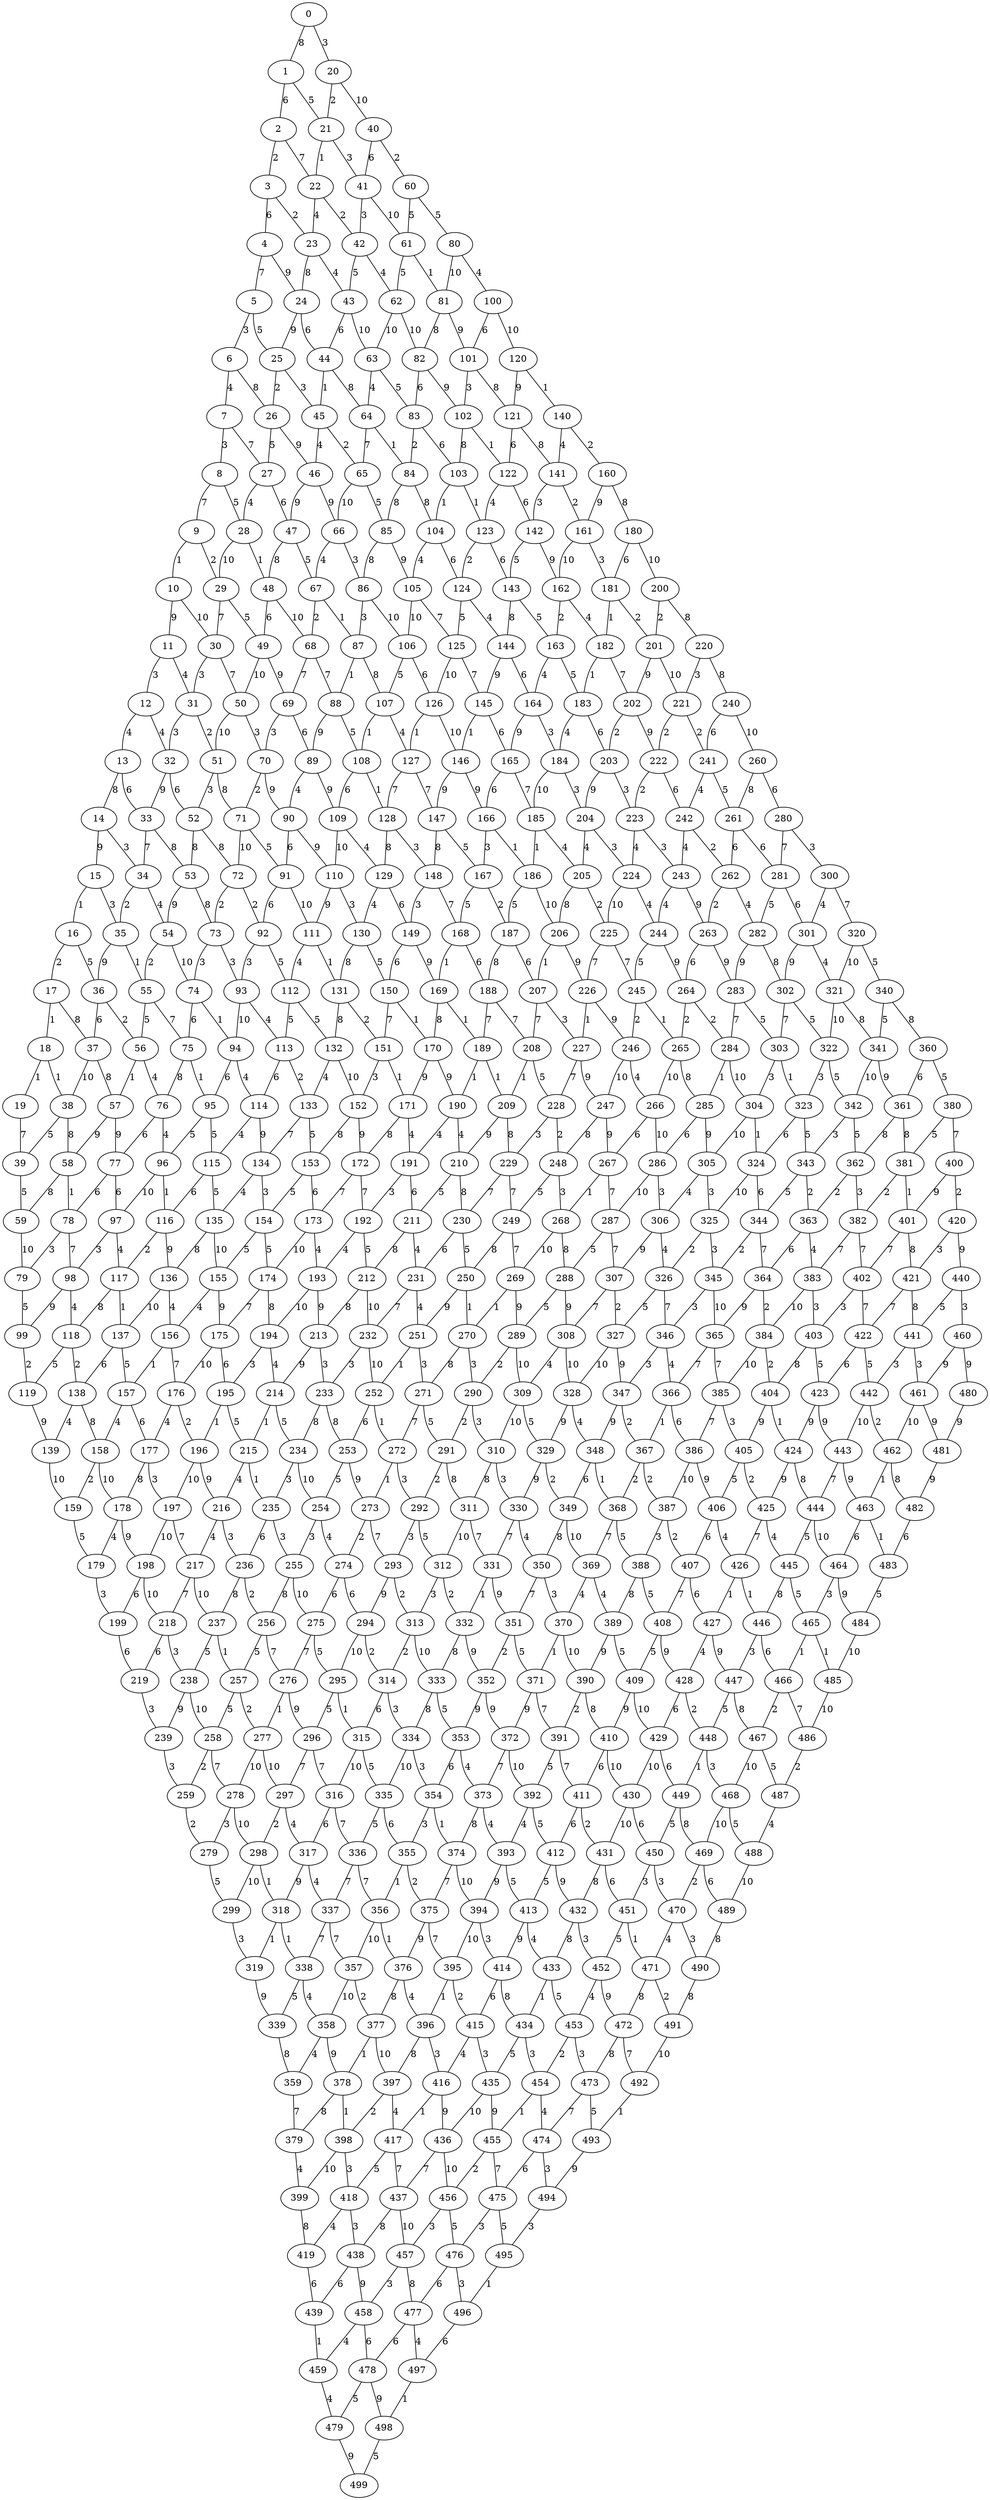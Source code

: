 graph {
	0 [label=0]
	1 [label=1]
	2 [label=2]
	3 [label=3]
	4 [label=4]
	5 [label=5]
	6 [label=6]
	7 [label=7]
	8 [label=8]
	9 [label=9]
	10 [label=10]
	11 [label=11]
	12 [label=12]
	13 [label=13]
	14 [label=14]
	15 [label=15]
	16 [label=16]
	17 [label=17]
	18 [label=18]
	19 [label=19]
	20 [label=20]
	21 [label=21]
	22 [label=22]
	23 [label=23]
	24 [label=24]
	25 [label=25]
	26 [label=26]
	27 [label=27]
	28 [label=28]
	29 [label=29]
	30 [label=30]
	31 [label=31]
	32 [label=32]
	33 [label=33]
	34 [label=34]
	35 [label=35]
	36 [label=36]
	37 [label=37]
	38 [label=38]
	39 [label=39]
	40 [label=40]
	41 [label=41]
	42 [label=42]
	43 [label=43]
	44 [label=44]
	45 [label=45]
	46 [label=46]
	47 [label=47]
	48 [label=48]
	49 [label=49]
	50 [label=50]
	51 [label=51]
	52 [label=52]
	53 [label=53]
	54 [label=54]
	55 [label=55]
	56 [label=56]
	57 [label=57]
	58 [label=58]
	59 [label=59]
	60 [label=60]
	61 [label=61]
	62 [label=62]
	63 [label=63]
	64 [label=64]
	65 [label=65]
	66 [label=66]
	67 [label=67]
	68 [label=68]
	69 [label=69]
	70 [label=70]
	71 [label=71]
	72 [label=72]
	73 [label=73]
	74 [label=74]
	75 [label=75]
	76 [label=76]
	77 [label=77]
	78 [label=78]
	79 [label=79]
	80 [label=80]
	81 [label=81]
	82 [label=82]
	83 [label=83]
	84 [label=84]
	85 [label=85]
	86 [label=86]
	87 [label=87]
	88 [label=88]
	89 [label=89]
	90 [label=90]
	91 [label=91]
	92 [label=92]
	93 [label=93]
	94 [label=94]
	95 [label=95]
	96 [label=96]
	97 [label=97]
	98 [label=98]
	99 [label=99]
	100 [label=100]
	101 [label=101]
	102 [label=102]
	103 [label=103]
	104 [label=104]
	105 [label=105]
	106 [label=106]
	107 [label=107]
	108 [label=108]
	109 [label=109]
	110 [label=110]
	111 [label=111]
	112 [label=112]
	113 [label=113]
	114 [label=114]
	115 [label=115]
	116 [label=116]
	117 [label=117]
	118 [label=118]
	119 [label=119]
	120 [label=120]
	121 [label=121]
	122 [label=122]
	123 [label=123]
	124 [label=124]
	125 [label=125]
	126 [label=126]
	127 [label=127]
	128 [label=128]
	129 [label=129]
	130 [label=130]
	131 [label=131]
	132 [label=132]
	133 [label=133]
	134 [label=134]
	135 [label=135]
	136 [label=136]
	137 [label=137]
	138 [label=138]
	139 [label=139]
	140 [label=140]
	141 [label=141]
	142 [label=142]
	143 [label=143]
	144 [label=144]
	145 [label=145]
	146 [label=146]
	147 [label=147]
	148 [label=148]
	149 [label=149]
	150 [label=150]
	151 [label=151]
	152 [label=152]
	153 [label=153]
	154 [label=154]
	155 [label=155]
	156 [label=156]
	157 [label=157]
	158 [label=158]
	159 [label=159]
	160 [label=160]
	161 [label=161]
	162 [label=162]
	163 [label=163]
	164 [label=164]
	165 [label=165]
	166 [label=166]
	167 [label=167]
	168 [label=168]
	169 [label=169]
	170 [label=170]
	171 [label=171]
	172 [label=172]
	173 [label=173]
	174 [label=174]
	175 [label=175]
	176 [label=176]
	177 [label=177]
	178 [label=178]
	179 [label=179]
	180 [label=180]
	181 [label=181]
	182 [label=182]
	183 [label=183]
	184 [label=184]
	185 [label=185]
	186 [label=186]
	187 [label=187]
	188 [label=188]
	189 [label=189]
	190 [label=190]
	191 [label=191]
	192 [label=192]
	193 [label=193]
	194 [label=194]
	195 [label=195]
	196 [label=196]
	197 [label=197]
	198 [label=198]
	199 [label=199]
	200 [label=200]
	201 [label=201]
	202 [label=202]
	203 [label=203]
	204 [label=204]
	205 [label=205]
	206 [label=206]
	207 [label=207]
	208 [label=208]
	209 [label=209]
	210 [label=210]
	211 [label=211]
	212 [label=212]
	213 [label=213]
	214 [label=214]
	215 [label=215]
	216 [label=216]
	217 [label=217]
	218 [label=218]
	219 [label=219]
	220 [label=220]
	221 [label=221]
	222 [label=222]
	223 [label=223]
	224 [label=224]
	225 [label=225]
	226 [label=226]
	227 [label=227]
	228 [label=228]
	229 [label=229]
	230 [label=230]
	231 [label=231]
	232 [label=232]
	233 [label=233]
	234 [label=234]
	235 [label=235]
	236 [label=236]
	237 [label=237]
	238 [label=238]
	239 [label=239]
	240 [label=240]
	241 [label=241]
	242 [label=242]
	243 [label=243]
	244 [label=244]
	245 [label=245]
	246 [label=246]
	247 [label=247]
	248 [label=248]
	249 [label=249]
	250 [label=250]
	251 [label=251]
	252 [label=252]
	253 [label=253]
	254 [label=254]
	255 [label=255]
	256 [label=256]
	257 [label=257]
	258 [label=258]
	259 [label=259]
	260 [label=260]
	261 [label=261]
	262 [label=262]
	263 [label=263]
	264 [label=264]
	265 [label=265]
	266 [label=266]
	267 [label=267]
	268 [label=268]
	269 [label=269]
	270 [label=270]
	271 [label=271]
	272 [label=272]
	273 [label=273]
	274 [label=274]
	275 [label=275]
	276 [label=276]
	277 [label=277]
	278 [label=278]
	279 [label=279]
	280 [label=280]
	281 [label=281]
	282 [label=282]
	283 [label=283]
	284 [label=284]
	285 [label=285]
	286 [label=286]
	287 [label=287]
	288 [label=288]
	289 [label=289]
	290 [label=290]
	291 [label=291]
	292 [label=292]
	293 [label=293]
	294 [label=294]
	295 [label=295]
	296 [label=296]
	297 [label=297]
	298 [label=298]
	299 [label=299]
	300 [label=300]
	301 [label=301]
	302 [label=302]
	303 [label=303]
	304 [label=304]
	305 [label=305]
	306 [label=306]
	307 [label=307]
	308 [label=308]
	309 [label=309]
	310 [label=310]
	311 [label=311]
	312 [label=312]
	313 [label=313]
	314 [label=314]
	315 [label=315]
	316 [label=316]
	317 [label=317]
	318 [label=318]
	319 [label=319]
	320 [label=320]
	321 [label=321]
	322 [label=322]
	323 [label=323]
	324 [label=324]
	325 [label=325]
	326 [label=326]
	327 [label=327]
	328 [label=328]
	329 [label=329]
	330 [label=330]
	331 [label=331]
	332 [label=332]
	333 [label=333]
	334 [label=334]
	335 [label=335]
	336 [label=336]
	337 [label=337]
	338 [label=338]
	339 [label=339]
	340 [label=340]
	341 [label=341]
	342 [label=342]
	343 [label=343]
	344 [label=344]
	345 [label=345]
	346 [label=346]
	347 [label=347]
	348 [label=348]
	349 [label=349]
	350 [label=350]
	351 [label=351]
	352 [label=352]
	353 [label=353]
	354 [label=354]
	355 [label=355]
	356 [label=356]
	357 [label=357]
	358 [label=358]
	359 [label=359]
	360 [label=360]
	361 [label=361]
	362 [label=362]
	363 [label=363]
	364 [label=364]
	365 [label=365]
	366 [label=366]
	367 [label=367]
	368 [label=368]
	369 [label=369]
	370 [label=370]
	371 [label=371]
	372 [label=372]
	373 [label=373]
	374 [label=374]
	375 [label=375]
	376 [label=376]
	377 [label=377]
	378 [label=378]
	379 [label=379]
	380 [label=380]
	381 [label=381]
	382 [label=382]
	383 [label=383]
	384 [label=384]
	385 [label=385]
	386 [label=386]
	387 [label=387]
	388 [label=388]
	389 [label=389]
	390 [label=390]
	391 [label=391]
	392 [label=392]
	393 [label=393]
	394 [label=394]
	395 [label=395]
	396 [label=396]
	397 [label=397]
	398 [label=398]
	399 [label=399]
	400 [label=400]
	401 [label=401]
	402 [label=402]
	403 [label=403]
	404 [label=404]
	405 [label=405]
	406 [label=406]
	407 [label=407]
	408 [label=408]
	409 [label=409]
	410 [label=410]
	411 [label=411]
	412 [label=412]
	413 [label=413]
	414 [label=414]
	415 [label=415]
	416 [label=416]
	417 [label=417]
	418 [label=418]
	419 [label=419]
	420 [label=420]
	421 [label=421]
	422 [label=422]
	423 [label=423]
	424 [label=424]
	425 [label=425]
	426 [label=426]
	427 [label=427]
	428 [label=428]
	429 [label=429]
	430 [label=430]
	431 [label=431]
	432 [label=432]
	433 [label=433]
	434 [label=434]
	435 [label=435]
	436 [label=436]
	437 [label=437]
	438 [label=438]
	439 [label=439]
	440 [label=440]
	441 [label=441]
	442 [label=442]
	443 [label=443]
	444 [label=444]
	445 [label=445]
	446 [label=446]
	447 [label=447]
	448 [label=448]
	449 [label=449]
	450 [label=450]
	451 [label=451]
	452 [label=452]
	453 [label=453]
	454 [label=454]
	455 [label=455]
	456 [label=456]
	457 [label=457]
	458 [label=458]
	459 [label=459]
	460 [label=460]
	461 [label=461]
	462 [label=462]
	463 [label=463]
	464 [label=464]
	465 [label=465]
	466 [label=466]
	467 [label=467]
	468 [label=468]
	469 [label=469]
	470 [label=470]
	471 [label=471]
	472 [label=472]
	473 [label=473]
	474 [label=474]
	475 [label=475]
	476 [label=476]
	477 [label=477]
	478 [label=478]
	479 [label=479]
	480 [label=480]
	481 [label=481]
	482 [label=482]
	483 [label=483]
	484 [label=484]
	485 [label=485]
	486 [label=486]
	487 [label=487]
	488 [label=488]
	489 [label=489]
	490 [label=490]
	491 [label=491]
	492 [label=492]
	493 [label=493]
	494 [label=494]
	495 [label=495]
	496 [label=496]
	497 [label=497]
	498 [label=498]
	499 [label=499]
	0 -- 20 [label=3]
	0 -- 1 [label=8]
	1 -- 21 [label=5]
	1 -- 2 [label=6]
	2 -- 22 [label=7]
	2 -- 3 [label=2]
	3 -- 23 [label=2]
	3 -- 4 [label=6]
	4 -- 24 [label=9]
	4 -- 5 [label=7]
	5 -- 25 [label=5]
	5 -- 6 [label=3]
	6 -- 26 [label=8]
	6 -- 7 [label=4]
	7 -- 27 [label=7]
	7 -- 8 [label=3]
	8 -- 28 [label=5]
	8 -- 9 [label=7]
	9 -- 29 [label=2]
	9 -- 10 [label=1]
	10 -- 30 [label=10]
	10 -- 11 [label=9]
	11 -- 31 [label=4]
	11 -- 12 [label=3]
	12 -- 32 [label=4]
	12 -- 13 [label=4]
	13 -- 33 [label=6]
	13 -- 14 [label=8]
	14 -- 34 [label=3]
	14 -- 15 [label=9]
	15 -- 35 [label=3]
	15 -- 16 [label=1]
	16 -- 36 [label=5]
	16 -- 17 [label=2]
	17 -- 37 [label=8]
	17 -- 18 [label=1]
	18 -- 38 [label=1]
	18 -- 19 [label=1]
	19 -- 39 [label=7]
	20 -- 40 [label=10]
	20 -- 21 [label=2]
	21 -- 41 [label=3]
	21 -- 22 [label=1]
	22 -- 42 [label=2]
	22 -- 23 [label=4]
	23 -- 43 [label=4]
	23 -- 24 [label=8]
	24 -- 44 [label=6]
	24 -- 25 [label=9]
	25 -- 45 [label=3]
	25 -- 26 [label=2]
	26 -- 46 [label=9]
	26 -- 27 [label=5]
	27 -- 47 [label=6]
	27 -- 28 [label=4]
	28 -- 48 [label=1]
	28 -- 29 [label=10]
	29 -- 49 [label=5]
	29 -- 30 [label=7]
	30 -- 50 [label=7]
	30 -- 31 [label=3]
	31 -- 51 [label=2]
	31 -- 32 [label=3]
	32 -- 52 [label=6]
	32 -- 33 [label=9]
	33 -- 53 [label=8]
	33 -- 34 [label=7]
	34 -- 54 [label=4]
	34 -- 35 [label=2]
	35 -- 55 [label=1]
	35 -- 36 [label=9]
	36 -- 56 [label=2]
	36 -- 37 [label=6]
	37 -- 57 [label=8]
	37 -- 38 [label=10]
	38 -- 58 [label=8]
	38 -- 39 [label=5]
	39 -- 59 [label=5]
	40 -- 60 [label=2]
	40 -- 41 [label=6]
	41 -- 61 [label=10]
	41 -- 42 [label=3]
	42 -- 62 [label=4]
	42 -- 43 [label=5]
	43 -- 63 [label=10]
	43 -- 44 [label=6]
	44 -- 64 [label=8]
	44 -- 45 [label=1]
	45 -- 65 [label=2]
	45 -- 46 [label=4]
	46 -- 66 [label=9]
	46 -- 47 [label=9]
	47 -- 67 [label=5]
	47 -- 48 [label=8]
	48 -- 68 [label=10]
	48 -- 49 [label=6]
	49 -- 69 [label=9]
	49 -- 50 [label=10]
	50 -- 70 [label=3]
	50 -- 51 [label=10]
	51 -- 71 [label=8]
	51 -- 52 [label=3]
	52 -- 72 [label=8]
	52 -- 53 [label=8]
	53 -- 73 [label=8]
	53 -- 54 [label=9]
	54 -- 74 [label=10]
	54 -- 55 [label=2]
	55 -- 75 [label=7]
	55 -- 56 [label=5]
	56 -- 76 [label=4]
	56 -- 57 [label=1]
	57 -- 77 [label=9]
	57 -- 58 [label=9]
	58 -- 78 [label=1]
	58 -- 59 [label=8]
	59 -- 79 [label=10]
	60 -- 80 [label=5]
	60 -- 61 [label=5]
	61 -- 81 [label=1]
	61 -- 62 [label=5]
	62 -- 82 [label=10]
	62 -- 63 [label=10]
	63 -- 83 [label=5]
	63 -- 64 [label=4]
	64 -- 84 [label=1]
	64 -- 65 [label=7]
	65 -- 85 [label=5]
	65 -- 66 [label=10]
	66 -- 86 [label=3]
	66 -- 67 [label=4]
	67 -- 87 [label=1]
	67 -- 68 [label=2]
	68 -- 88 [label=7]
	68 -- 69 [label=7]
	69 -- 89 [label=6]
	69 -- 70 [label=3]
	70 -- 90 [label=9]
	70 -- 71 [label=2]
	71 -- 91 [label=5]
	71 -- 72 [label=10]
	72 -- 92 [label=2]
	72 -- 73 [label=2]
	73 -- 93 [label=3]
	73 -- 74 [label=3]
	74 -- 94 [label=1]
	74 -- 75 [label=6]
	75 -- 95 [label=1]
	75 -- 76 [label=8]
	76 -- 96 [label=4]
	76 -- 77 [label=6]
	77 -- 97 [label=6]
	77 -- 78 [label=6]
	78 -- 98 [label=7]
	78 -- 79 [label=3]
	79 -- 99 [label=5]
	80 -- 100 [label=4]
	80 -- 81 [label=10]
	81 -- 101 [label=9]
	81 -- 82 [label=8]
	82 -- 102 [label=9]
	82 -- 83 [label=6]
	83 -- 103 [label=6]
	83 -- 84 [label=2]
	84 -- 104 [label=8]
	84 -- 85 [label=8]
	85 -- 105 [label=9]
	85 -- 86 [label=8]
	86 -- 106 [label=10]
	86 -- 87 [label=3]
	87 -- 107 [label=8]
	87 -- 88 [label=1]
	88 -- 108 [label=5]
	88 -- 89 [label=9]
	89 -- 109 [label=9]
	89 -- 90 [label=4]
	90 -- 110 [label=9]
	90 -- 91 [label=6]
	91 -- 111 [label=10]
	91 -- 92 [label=6]
	92 -- 112 [label=5]
	92 -- 93 [label=3]
	93 -- 113 [label=4]
	93 -- 94 [label=10]
	94 -- 114 [label=4]
	94 -- 95 [label=6]
	95 -- 115 [label=5]
	95 -- 96 [label=5]
	96 -- 116 [label=1]
	96 -- 97 [label=10]
	97 -- 117 [label=4]
	97 -- 98 [label=3]
	98 -- 118 [label=4]
	98 -- 99 [label=9]
	99 -- 119 [label=2]
	100 -- 120 [label=10]
	100 -- 101 [label=6]
	101 -- 121 [label=8]
	101 -- 102 [label=3]
	102 -- 122 [label=1]
	102 -- 103 [label=8]
	103 -- 123 [label=1]
	103 -- 104 [label=1]
	104 -- 124 [label=6]
	104 -- 105 [label=4]
	105 -- 125 [label=7]
	105 -- 106 [label=10]
	106 -- 126 [label=6]
	106 -- 107 [label=5]
	107 -- 127 [label=4]
	107 -- 108 [label=1]
	108 -- 128 [label=1]
	108 -- 109 [label=6]
	109 -- 129 [label=4]
	109 -- 110 [label=10]
	110 -- 130 [label=3]
	110 -- 111 [label=9]
	111 -- 131 [label=1]
	111 -- 112 [label=4]
	112 -- 132 [label=5]
	112 -- 113 [label=5]
	113 -- 133 [label=2]
	113 -- 114 [label=6]
	114 -- 134 [label=9]
	114 -- 115 [label=4]
	115 -- 135 [label=5]
	115 -- 116 [label=6]
	116 -- 136 [label=9]
	116 -- 117 [label=2]
	117 -- 137 [label=1]
	117 -- 118 [label=8]
	118 -- 138 [label=2]
	118 -- 119 [label=5]
	119 -- 139 [label=9]
	120 -- 140 [label=1]
	120 -- 121 [label=9]
	121 -- 141 [label=8]
	121 -- 122 [label=6]
	122 -- 142 [label=6]
	122 -- 123 [label=4]
	123 -- 143 [label=6]
	123 -- 124 [label=2]
	124 -- 144 [label=4]
	124 -- 125 [label=5]
	125 -- 145 [label=7]
	125 -- 126 [label=10]
	126 -- 146 [label=10]
	126 -- 127 [label=1]
	127 -- 147 [label=7]
	127 -- 128 [label=7]
	128 -- 148 [label=3]
	128 -- 129 [label=8]
	129 -- 149 [label=6]
	129 -- 130 [label=4]
	130 -- 150 [label=5]
	130 -- 131 [label=8]
	131 -- 151 [label=2]
	131 -- 132 [label=8]
	132 -- 152 [label=10]
	132 -- 133 [label=4]
	133 -- 153 [label=5]
	133 -- 134 [label=7]
	134 -- 154 [label=3]
	134 -- 135 [label=4]
	135 -- 155 [label=10]
	135 -- 136 [label=8]
	136 -- 156 [label=4]
	136 -- 137 [label=10]
	137 -- 157 [label=5]
	137 -- 138 [label=6]
	138 -- 158 [label=8]
	138 -- 139 [label=4]
	139 -- 159 [label=10]
	140 -- 160 [label=2]
	140 -- 141 [label=4]
	141 -- 161 [label=2]
	141 -- 142 [label=3]
	142 -- 162 [label=9]
	142 -- 143 [label=5]
	143 -- 163 [label=5]
	143 -- 144 [label=8]
	144 -- 164 [label=6]
	144 -- 145 [label=9]
	145 -- 165 [label=6]
	145 -- 146 [label=1]
	146 -- 166 [label=9]
	146 -- 147 [label=9]
	147 -- 167 [label=5]
	147 -- 148 [label=8]
	148 -- 168 [label=7]
	148 -- 149 [label=3]
	149 -- 169 [label=9]
	149 -- 150 [label=6]
	150 -- 170 [label=1]
	150 -- 151 [label=7]
	151 -- 171 [label=1]
	151 -- 152 [label=3]
	152 -- 172 [label=9]
	152 -- 153 [label=8]
	153 -- 173 [label=6]
	153 -- 154 [label=5]
	154 -- 174 [label=5]
	154 -- 155 [label=5]
	155 -- 175 [label=9]
	155 -- 156 [label=4]
	156 -- 176 [label=7]
	156 -- 157 [label=1]
	157 -- 177 [label=6]
	157 -- 158 [label=4]
	158 -- 178 [label=10]
	158 -- 159 [label=2]
	159 -- 179 [label=5]
	160 -- 180 [label=8]
	160 -- 161 [label=9]
	161 -- 181 [label=3]
	161 -- 162 [label=10]
	162 -- 182 [label=4]
	162 -- 163 [label=2]
	163 -- 183 [label=5]
	163 -- 164 [label=4]
	164 -- 184 [label=3]
	164 -- 165 [label=9]
	165 -- 185 [label=7]
	165 -- 166 [label=6]
	166 -- 186 [label=1]
	166 -- 167 [label=3]
	167 -- 187 [label=2]
	167 -- 168 [label=5]
	168 -- 188 [label=6]
	168 -- 169 [label=1]
	169 -- 189 [label=1]
	169 -- 170 [label=8]
	170 -- 190 [label=9]
	170 -- 171 [label=9]
	171 -- 191 [label=4]
	171 -- 172 [label=8]
	172 -- 192 [label=7]
	172 -- 173 [label=7]
	173 -- 193 [label=4]
	173 -- 174 [label=10]
	174 -- 194 [label=8]
	174 -- 175 [label=7]
	175 -- 195 [label=6]
	175 -- 176 [label=10]
	176 -- 196 [label=2]
	176 -- 177 [label=4]
	177 -- 197 [label=3]
	177 -- 178 [label=8]
	178 -- 198 [label=9]
	178 -- 179 [label=4]
	179 -- 199 [label=3]
	180 -- 200 [label=10]
	180 -- 181 [label=6]
	181 -- 201 [label=2]
	181 -- 182 [label=1]
	182 -- 202 [label=7]
	182 -- 183 [label=1]
	183 -- 203 [label=6]
	183 -- 184 [label=4]
	184 -- 204 [label=3]
	184 -- 185 [label=10]
	185 -- 205 [label=4]
	185 -- 186 [label=1]
	186 -- 206 [label=10]
	186 -- 187 [label=5]
	187 -- 207 [label=6]
	187 -- 188 [label=8]
	188 -- 208 [label=7]
	188 -- 189 [label=7]
	189 -- 209 [label=1]
	189 -- 190 [label=1]
	190 -- 210 [label=4]
	190 -- 191 [label=4]
	191 -- 211 [label=6]
	191 -- 192 [label=3]
	192 -- 212 [label=5]
	192 -- 193 [label=4]
	193 -- 213 [label=9]
	193 -- 194 [label=10]
	194 -- 214 [label=4]
	194 -- 195 [label=3]
	195 -- 215 [label=5]
	195 -- 196 [label=1]
	196 -- 216 [label=9]
	196 -- 197 [label=10]
	197 -- 217 [label=7]
	197 -- 198 [label=10]
	198 -- 218 [label=10]
	198 -- 199 [label=6]
	199 -- 219 [label=6]
	200 -- 220 [label=8]
	200 -- 201 [label=2]
	201 -- 221 [label=10]
	201 -- 202 [label=9]
	202 -- 222 [label=9]
	202 -- 203 [label=2]
	203 -- 223 [label=3]
	203 -- 204 [label=9]
	204 -- 224 [label=3]
	204 -- 205 [label=4]
	205 -- 225 [label=2]
	205 -- 206 [label=8]
	206 -- 226 [label=9]
	206 -- 207 [label=1]
	207 -- 227 [label=3]
	207 -- 208 [label=7]
	208 -- 228 [label=5]
	208 -- 209 [label=1]
	209 -- 229 [label=8]
	209 -- 210 [label=9]
	210 -- 230 [label=8]
	210 -- 211 [label=5]
	211 -- 231 [label=4]
	211 -- 212 [label=8]
	212 -- 232 [label=10]
	212 -- 213 [label=8]
	213 -- 233 [label=3]
	213 -- 214 [label=9]
	214 -- 234 [label=5]
	214 -- 215 [label=1]
	215 -- 235 [label=1]
	215 -- 216 [label=4]
	216 -- 236 [label=3]
	216 -- 217 [label=4]
	217 -- 237 [label=10]
	217 -- 218 [label=7]
	218 -- 238 [label=3]
	218 -- 219 [label=6]
	219 -- 239 [label=3]
	220 -- 240 [label=8]
	220 -- 221 [label=3]
	221 -- 241 [label=2]
	221 -- 222 [label=2]
	222 -- 242 [label=6]
	222 -- 223 [label=2]
	223 -- 243 [label=3]
	223 -- 224 [label=4]
	224 -- 244 [label=4]
	224 -- 225 [label=10]
	225 -- 245 [label=7]
	225 -- 226 [label=7]
	226 -- 246 [label=9]
	226 -- 227 [label=1]
	227 -- 247 [label=9]
	227 -- 228 [label=7]
	228 -- 248 [label=2]
	228 -- 229 [label=3]
	229 -- 249 [label=7]
	229 -- 230 [label=7]
	230 -- 250 [label=5]
	230 -- 231 [label=6]
	231 -- 251 [label=4]
	231 -- 232 [label=7]
	232 -- 252 [label=10]
	232 -- 233 [label=3]
	233 -- 253 [label=8]
	233 -- 234 [label=8]
	234 -- 254 [label=10]
	234 -- 235 [label=3]
	235 -- 255 [label=3]
	235 -- 236 [label=6]
	236 -- 256 [label=2]
	236 -- 237 [label=8]
	237 -- 257 [label=1]
	237 -- 238 [label=5]
	238 -- 258 [label=10]
	238 -- 239 [label=9]
	239 -- 259 [label=3]
	240 -- 260 [label=10]
	240 -- 241 [label=6]
	241 -- 261 [label=5]
	241 -- 242 [label=4]
	242 -- 262 [label=2]
	242 -- 243 [label=4]
	243 -- 263 [label=9]
	243 -- 244 [label=4]
	244 -- 264 [label=9]
	244 -- 245 [label=5]
	245 -- 265 [label=1]
	245 -- 246 [label=2]
	246 -- 266 [label=4]
	246 -- 247 [label=10]
	247 -- 267 [label=9]
	247 -- 248 [label=8]
	248 -- 268 [label=3]
	248 -- 249 [label=5]
	249 -- 269 [label=7]
	249 -- 250 [label=8]
	250 -- 270 [label=1]
	250 -- 251 [label=9]
	251 -- 271 [label=3]
	251 -- 252 [label=1]
	252 -- 272 [label=1]
	252 -- 253 [label=6]
	253 -- 273 [label=9]
	253 -- 254 [label=5]
	254 -- 274 [label=4]
	254 -- 255 [label=3]
	255 -- 275 [label=10]
	255 -- 256 [label=8]
	256 -- 276 [label=7]
	256 -- 257 [label=5]
	257 -- 277 [label=2]
	257 -- 258 [label=5]
	258 -- 278 [label=7]
	258 -- 259 [label=2]
	259 -- 279 [label=2]
	260 -- 280 [label=6]
	260 -- 261 [label=8]
	261 -- 281 [label=6]
	261 -- 262 [label=6]
	262 -- 282 [label=4]
	262 -- 263 [label=2]
	263 -- 283 [label=9]
	263 -- 264 [label=6]
	264 -- 284 [label=2]
	264 -- 265 [label=2]
	265 -- 285 [label=8]
	265 -- 266 [label=10]
	266 -- 286 [label=10]
	266 -- 267 [label=6]
	267 -- 287 [label=7]
	267 -- 268 [label=1]
	268 -- 288 [label=8]
	268 -- 269 [label=10]
	269 -- 289 [label=9]
	269 -- 270 [label=1]
	270 -- 290 [label=3]
	270 -- 271 [label=8]
	271 -- 291 [label=5]
	271 -- 272 [label=7]
	272 -- 292 [label=3]
	272 -- 273 [label=1]
	273 -- 293 [label=7]
	273 -- 274 [label=2]
	274 -- 294 [label=6]
	274 -- 275 [label=6]
	275 -- 295 [label=5]
	275 -- 276 [label=7]
	276 -- 296 [label=9]
	276 -- 277 [label=1]
	277 -- 297 [label=10]
	277 -- 278 [label=10]
	278 -- 298 [label=10]
	278 -- 279 [label=3]
	279 -- 299 [label=5]
	280 -- 300 [label=3]
	280 -- 281 [label=7]
	281 -- 301 [label=6]
	281 -- 282 [label=5]
	282 -- 302 [label=8]
	282 -- 283 [label=9]
	283 -- 303 [label=5]
	283 -- 284 [label=7]
	284 -- 304 [label=10]
	284 -- 285 [label=1]
	285 -- 305 [label=9]
	285 -- 286 [label=6]
	286 -- 306 [label=3]
	286 -- 287 [label=10]
	287 -- 307 [label=7]
	287 -- 288 [label=5]
	288 -- 308 [label=9]
	288 -- 289 [label=5]
	289 -- 309 [label=10]
	289 -- 290 [label=2]
	290 -- 310 [label=3]
	290 -- 291 [label=2]
	291 -- 311 [label=8]
	291 -- 292 [label=2]
	292 -- 312 [label=5]
	292 -- 293 [label=3]
	293 -- 313 [label=2]
	293 -- 294 [label=9]
	294 -- 314 [label=2]
	294 -- 295 [label=10]
	295 -- 315 [label=1]
	295 -- 296 [label=5]
	296 -- 316 [label=7]
	296 -- 297 [label=7]
	297 -- 317 [label=4]
	297 -- 298 [label=2]
	298 -- 318 [label=1]
	298 -- 299 [label=10]
	299 -- 319 [label=3]
	300 -- 320 [label=7]
	300 -- 301 [label=4]
	301 -- 321 [label=4]
	301 -- 302 [label=9]
	302 -- 322 [label=5]
	302 -- 303 [label=7]
	303 -- 323 [label=1]
	303 -- 304 [label=3]
	304 -- 324 [label=1]
	304 -- 305 [label=10]
	305 -- 325 [label=3]
	305 -- 306 [label=4]
	306 -- 326 [label=4]
	306 -- 307 [label=9]
	307 -- 327 [label=2]
	307 -- 308 [label=7]
	308 -- 328 [label=10]
	308 -- 309 [label=4]
	309 -- 329 [label=5]
	309 -- 310 [label=10]
	310 -- 330 [label=3]
	310 -- 311 [label=8]
	311 -- 331 [label=7]
	311 -- 312 [label=10]
	312 -- 332 [label=2]
	312 -- 313 [label=3]
	313 -- 333 [label=10]
	313 -- 314 [label=2]
	314 -- 334 [label=3]
	314 -- 315 [label=6]
	315 -- 335 [label=5]
	315 -- 316 [label=10]
	316 -- 336 [label=7]
	316 -- 317 [label=6]
	317 -- 337 [label=4]
	317 -- 318 [label=9]
	318 -- 338 [label=1]
	318 -- 319 [label=1]
	319 -- 339 [label=9]
	320 -- 340 [label=5]
	320 -- 321 [label=10]
	321 -- 341 [label=8]
	321 -- 322 [label=10]
	322 -- 342 [label=5]
	322 -- 323 [label=3]
	323 -- 343 [label=5]
	323 -- 324 [label=6]
	324 -- 344 [label=6]
	324 -- 325 [label=10]
	325 -- 345 [label=3]
	325 -- 326 [label=2]
	326 -- 346 [label=7]
	326 -- 327 [label=5]
	327 -- 347 [label=9]
	327 -- 328 [label=10]
	328 -- 348 [label=4]
	328 -- 329 [label=9]
	329 -- 349 [label=2]
	329 -- 330 [label=9]
	330 -- 350 [label=4]
	330 -- 331 [label=7]
	331 -- 351 [label=9]
	331 -- 332 [label=1]
	332 -- 352 [label=9]
	332 -- 333 [label=8]
	333 -- 353 [label=5]
	333 -- 334 [label=8]
	334 -- 354 [label=3]
	334 -- 335 [label=10]
	335 -- 355 [label=6]
	335 -- 336 [label=5]
	336 -- 356 [label=7]
	336 -- 337 [label=7]
	337 -- 357 [label=7]
	337 -- 338 [label=7]
	338 -- 358 [label=4]
	338 -- 339 [label=5]
	339 -- 359 [label=8]
	340 -- 360 [label=8]
	340 -- 341 [label=5]
	341 -- 361 [label=9]
	341 -- 342 [label=10]
	342 -- 362 [label=5]
	342 -- 343 [label=3]
	343 -- 363 [label=2]
	343 -- 344 [label=5]
	344 -- 364 [label=7]
	344 -- 345 [label=2]
	345 -- 365 [label=10]
	345 -- 346 [label=3]
	346 -- 366 [label=4]
	346 -- 347 [label=3]
	347 -- 367 [label=2]
	347 -- 348 [label=9]
	348 -- 368 [label=1]
	348 -- 349 [label=6]
	349 -- 369 [label=10]
	349 -- 350 [label=8]
	350 -- 370 [label=3]
	350 -- 351 [label=7]
	351 -- 371 [label=5]
	351 -- 352 [label=2]
	352 -- 372 [label=9]
	352 -- 353 [label=9]
	353 -- 373 [label=4]
	353 -- 354 [label=6]
	354 -- 374 [label=1]
	354 -- 355 [label=3]
	355 -- 375 [label=2]
	355 -- 356 [label=1]
	356 -- 376 [label=1]
	356 -- 357 [label=10]
	357 -- 377 [label=2]
	357 -- 358 [label=10]
	358 -- 378 [label=9]
	358 -- 359 [label=4]
	359 -- 379 [label=7]
	360 -- 380 [label=5]
	360 -- 361 [label=6]
	361 -- 381 [label=8]
	361 -- 362 [label=8]
	362 -- 382 [label=3]
	362 -- 363 [label=2]
	363 -- 383 [label=4]
	363 -- 364 [label=6]
	364 -- 384 [label=2]
	364 -- 365 [label=9]
	365 -- 385 [label=7]
	365 -- 366 [label=7]
	366 -- 386 [label=6]
	366 -- 367 [label=1]
	367 -- 387 [label=2]
	367 -- 368 [label=2]
	368 -- 388 [label=5]
	368 -- 369 [label=7]
	369 -- 389 [label=4]
	369 -- 370 [label=4]
	370 -- 390 [label=10]
	370 -- 371 [label=1]
	371 -- 391 [label=7]
	371 -- 372 [label=9]
	372 -- 392 [label=10]
	372 -- 373 [label=7]
	373 -- 393 [label=4]
	373 -- 374 [label=8]
	374 -- 394 [label=10]
	374 -- 375 [label=7]
	375 -- 395 [label=7]
	375 -- 376 [label=9]
	376 -- 396 [label=4]
	376 -- 377 [label=8]
	377 -- 397 [label=10]
	377 -- 378 [label=1]
	378 -- 398 [label=1]
	378 -- 379 [label=8]
	379 -- 399 [label=4]
	380 -- 400 [label=7]
	380 -- 381 [label=5]
	381 -- 401 [label=1]
	381 -- 382 [label=2]
	382 -- 402 [label=7]
	382 -- 383 [label=7]
	383 -- 403 [label=3]
	383 -- 384 [label=10]
	384 -- 404 [label=2]
	384 -- 385 [label=10]
	385 -- 405 [label=3]
	385 -- 386 [label=7]
	386 -- 406 [label=9]
	386 -- 387 [label=10]
	387 -- 407 [label=2]
	387 -- 388 [label=3]
	388 -- 408 [label=5]
	388 -- 389 [label=8]
	389 -- 409 [label=5]
	389 -- 390 [label=9]
	390 -- 410 [label=8]
	390 -- 391 [label=2]
	391 -- 411 [label=7]
	391 -- 392 [label=5]
	392 -- 412 [label=5]
	392 -- 393 [label=4]
	393 -- 413 [label=5]
	393 -- 394 [label=9]
	394 -- 414 [label=3]
	394 -- 395 [label=10]
	395 -- 415 [label=2]
	395 -- 396 [label=1]
	396 -- 416 [label=3]
	396 -- 397 [label=8]
	397 -- 417 [label=4]
	397 -- 398 [label=2]
	398 -- 418 [label=3]
	398 -- 399 [label=10]
	399 -- 419 [label=8]
	400 -- 420 [label=2]
	400 -- 401 [label=9]
	401 -- 421 [label=8]
	401 -- 402 [label=7]
	402 -- 422 [label=7]
	402 -- 403 [label=3]
	403 -- 423 [label=5]
	403 -- 404 [label=8]
	404 -- 424 [label=1]
	404 -- 405 [label=9]
	405 -- 425 [label=2]
	405 -- 406 [label=5]
	406 -- 426 [label=4]
	406 -- 407 [label=6]
	407 -- 427 [label=6]
	407 -- 408 [label=7]
	408 -- 428 [label=9]
	408 -- 409 [label=5]
	409 -- 429 [label=10]
	409 -- 410 [label=9]
	410 -- 430 [label=10]
	410 -- 411 [label=6]
	411 -- 431 [label=2]
	411 -- 412 [label=6]
	412 -- 432 [label=9]
	412 -- 413 [label=5]
	413 -- 433 [label=4]
	413 -- 414 [label=9]
	414 -- 434 [label=8]
	414 -- 415 [label=6]
	415 -- 435 [label=3]
	415 -- 416 [label=4]
	416 -- 436 [label=9]
	416 -- 417 [label=1]
	417 -- 437 [label=7]
	417 -- 418 [label=5]
	418 -- 438 [label=3]
	418 -- 419 [label=4]
	419 -- 439 [label=6]
	420 -- 440 [label=9]
	420 -- 421 [label=3]
	421 -- 441 [label=8]
	421 -- 422 [label=7]
	422 -- 442 [label=5]
	422 -- 423 [label=6]
	423 -- 443 [label=9]
	423 -- 424 [label=9]
	424 -- 444 [label=8]
	424 -- 425 [label=9]
	425 -- 445 [label=4]
	425 -- 426 [label=7]
	426 -- 446 [label=1]
	426 -- 427 [label=1]
	427 -- 447 [label=9]
	427 -- 428 [label=4]
	428 -- 448 [label=2]
	428 -- 429 [label=6]
	429 -- 449 [label=6]
	429 -- 430 [label=10]
	430 -- 450 [label=6]
	430 -- 431 [label=10]
	431 -- 451 [label=6]
	431 -- 432 [label=8]
	432 -- 452 [label=3]
	432 -- 433 [label=8]
	433 -- 453 [label=5]
	433 -- 434 [label=1]
	434 -- 454 [label=3]
	434 -- 435 [label=5]
	435 -- 455 [label=9]
	435 -- 436 [label=10]
	436 -- 456 [label=10]
	436 -- 437 [label=7]
	437 -- 457 [label=10]
	437 -- 438 [label=8]
	438 -- 458 [label=9]
	438 -- 439 [label=6]
	439 -- 459 [label=1]
	440 -- 460 [label=3]
	440 -- 441 [label=5]
	441 -- 461 [label=3]
	441 -- 442 [label=3]
	442 -- 462 [label=2]
	442 -- 443 [label=10]
	443 -- 463 [label=9]
	443 -- 444 [label=7]
	444 -- 464 [label=10]
	444 -- 445 [label=5]
	445 -- 465 [label=5]
	445 -- 446 [label=8]
	446 -- 466 [label=6]
	446 -- 447 [label=3]
	447 -- 467 [label=8]
	447 -- 448 [label=5]
	448 -- 468 [label=3]
	448 -- 449 [label=1]
	449 -- 469 [label=8]
	449 -- 450 [label=5]
	450 -- 470 [label=3]
	450 -- 451 [label=3]
	451 -- 471 [label=1]
	451 -- 452 [label=5]
	452 -- 472 [label=9]
	452 -- 453 [label=4]
	453 -- 473 [label=3]
	453 -- 454 [label=2]
	454 -- 474 [label=4]
	454 -- 455 [label=1]
	455 -- 475 [label=7]
	455 -- 456 [label=2]
	456 -- 476 [label=5]
	456 -- 457 [label=3]
	457 -- 477 [label=8]
	457 -- 458 [label=3]
	458 -- 478 [label=6]
	458 -- 459 [label=4]
	459 -- 479 [label=4]
	460 -- 480 [label=9]
	460 -- 461 [label=9]
	461 -- 481 [label=9]
	461 -- 462 [label=10]
	462 -- 482 [label=8]
	462 -- 463 [label=1]
	463 -- 483 [label=1]
	463 -- 464 [label=6]
	464 -- 484 [label=9]
	464 -- 465 [label=3]
	465 -- 485 [label=1]
	465 -- 466 [label=1]
	466 -- 486 [label=7]
	466 -- 467 [label=2]
	467 -- 487 [label=5]
	467 -- 468 [label=10]
	468 -- 488 [label=5]
	468 -- 469 [label=10]
	469 -- 489 [label=6]
	469 -- 470 [label=2]
	470 -- 490 [label=3]
	470 -- 471 [label=4]
	471 -- 491 [label=2]
	471 -- 472 [label=8]
	472 -- 492 [label=7]
	472 -- 473 [label=8]
	473 -- 493 [label=5]
	473 -- 474 [label=7]
	474 -- 494 [label=3]
	474 -- 475 [label=6]
	475 -- 495 [label=5]
	475 -- 476 [label=3]
	476 -- 496 [label=3]
	476 -- 477 [label=6]
	477 -- 497 [label=4]
	477 -- 478 [label=6]
	478 -- 498 [label=9]
	478 -- 479 [label=5]
	479 -- 499 [label=9]
	480 -- 481 [label=9]
	481 -- 482 [label=9]
	482 -- 483 [label=6]
	483 -- 484 [label=5]
	484 -- 485 [label=10]
	485 -- 486 [label=10]
	486 -- 487 [label=2]
	487 -- 488 [label=4]
	488 -- 489 [label=10]
	489 -- 490 [label=8]
	490 -- 491 [label=8]
	491 -- 492 [label=10]
	492 -- 493 [label=1]
	493 -- 494 [label=9]
	494 -- 495 [label=3]
	495 -- 496 [label=1]
	496 -- 497 [label=6]
	497 -- 498 [label=1]
	498 -- 499 [label=5]
}
